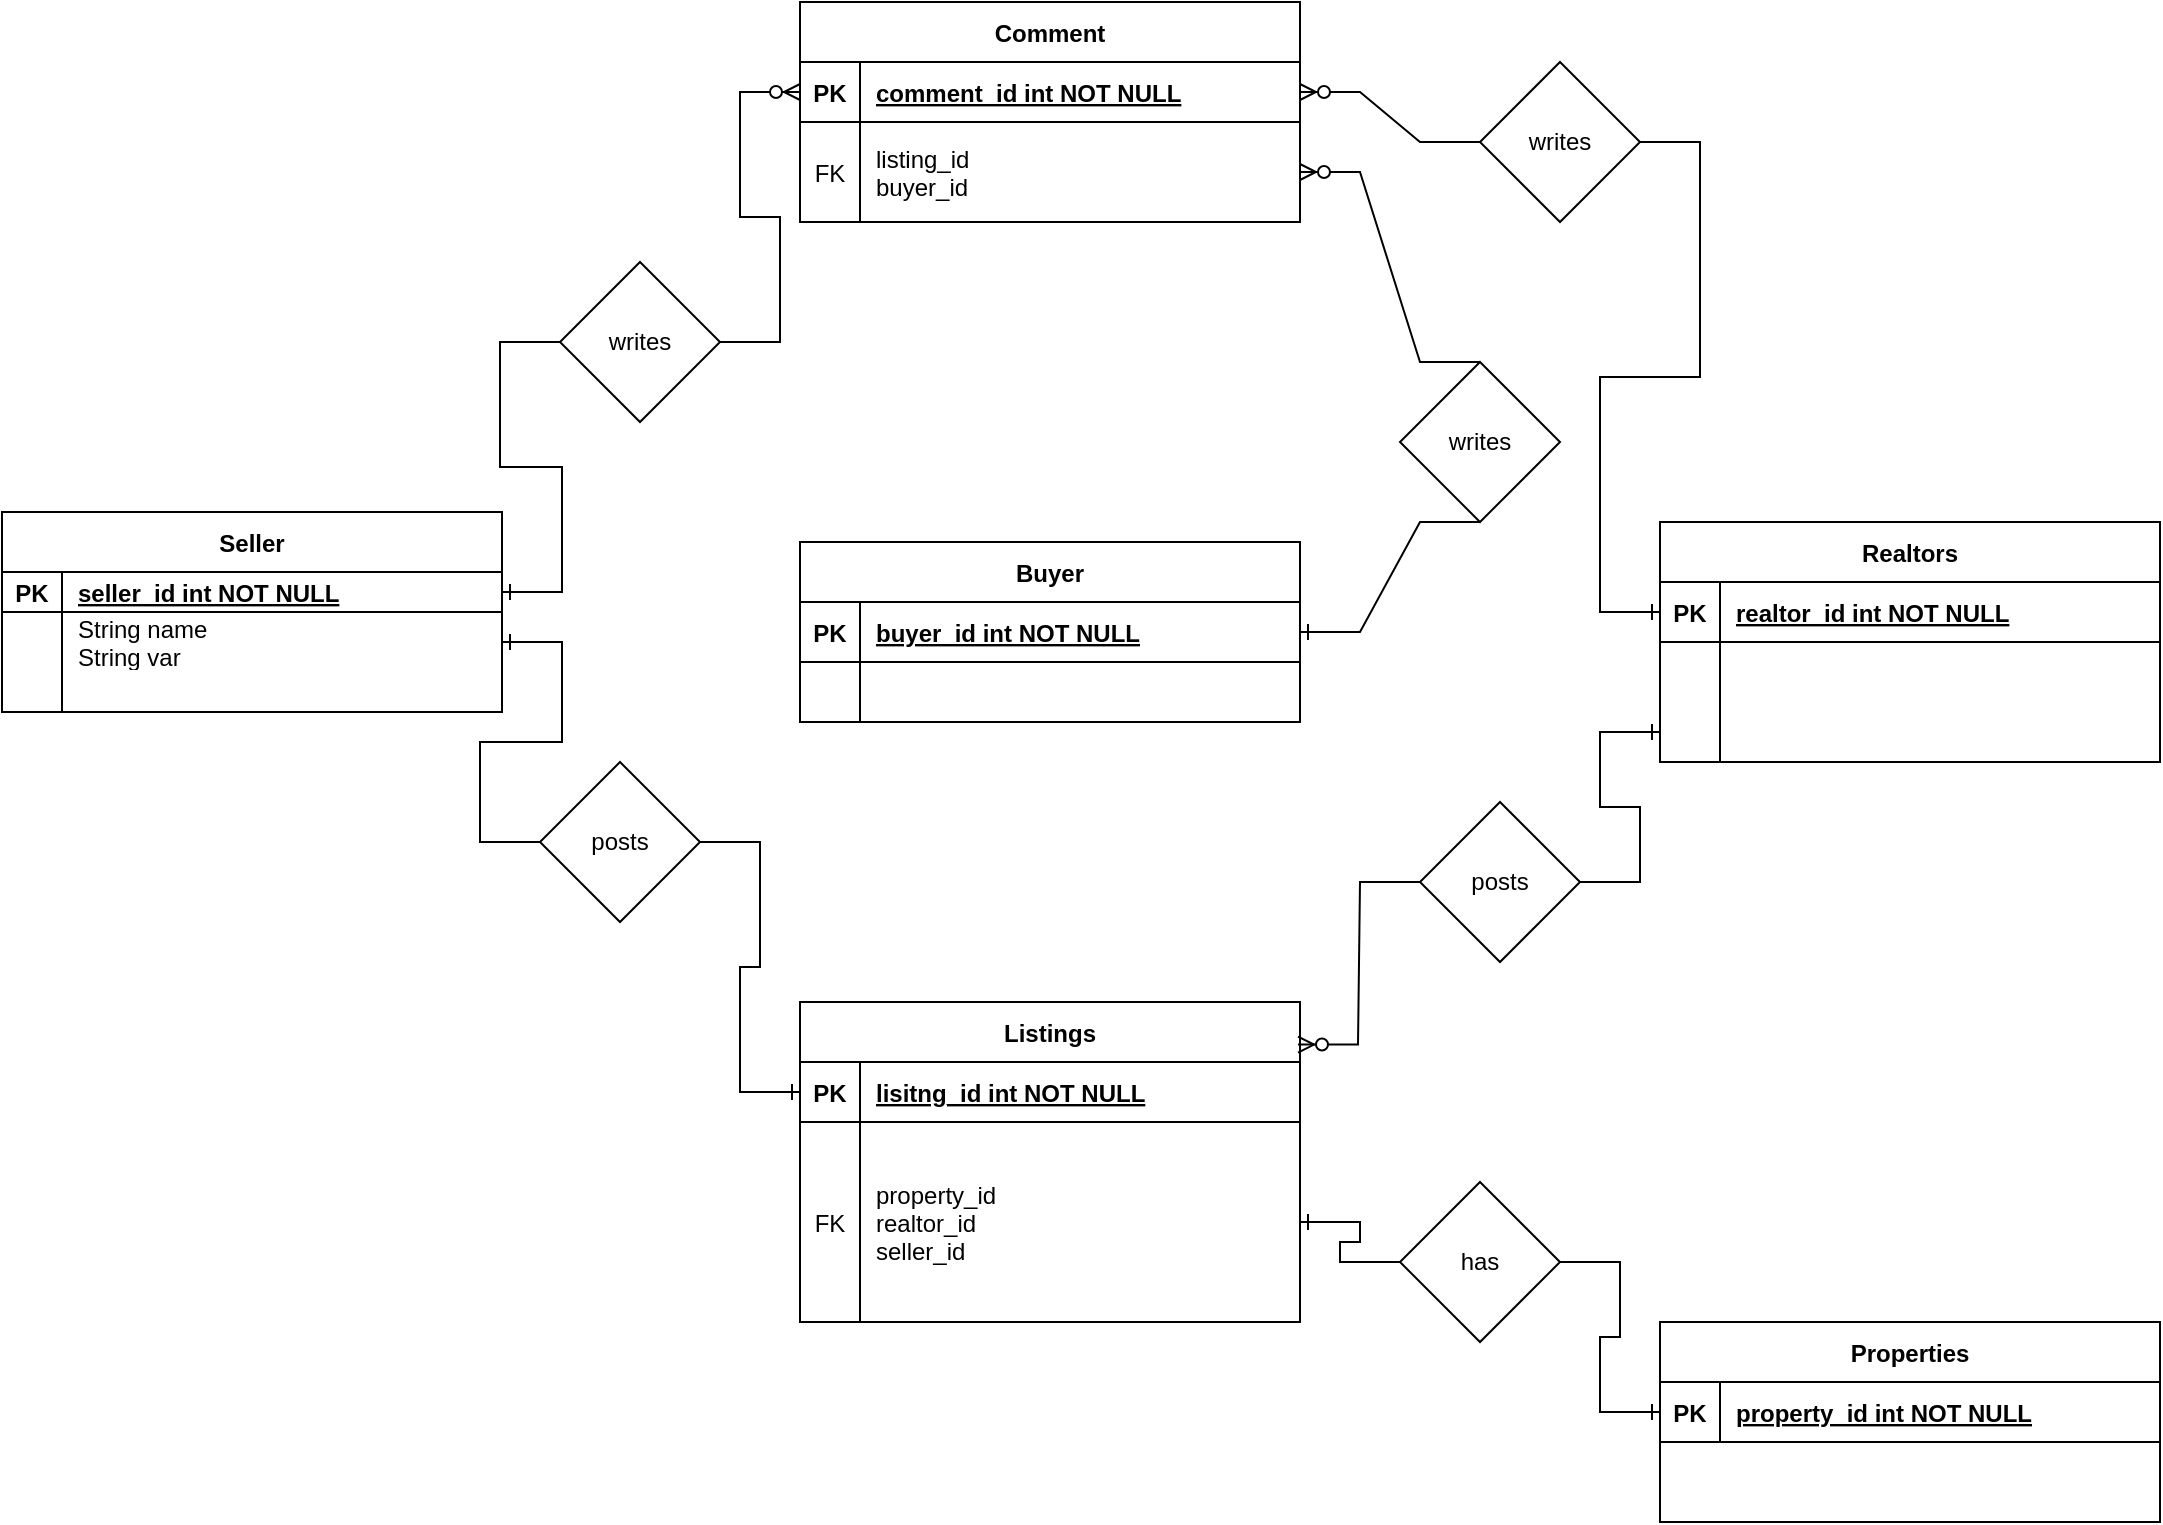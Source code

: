 <mxfile version="22.1.1" type="github">
  <diagram id="R2lEEEUBdFMjLlhIrx00" name="Page-1">
    <mxGraphModel dx="2924" dy="1150" grid="1" gridSize="10" guides="1" tooltips="1" connect="1" arrows="1" fold="1" page="1" pageScale="1" pageWidth="850" pageHeight="1100" math="0" shadow="0" extFonts="Permanent Marker^https://fonts.googleapis.com/css?family=Permanent+Marker">
      <root>
        <mxCell id="0" />
        <mxCell id="1" parent="0" />
        <mxCell id="C-vyLk0tnHw3VtMMgP7b-2" value="Realtors" style="shape=table;startSize=30;container=1;collapsible=1;childLayout=tableLayout;fixedRows=1;rowLines=0;fontStyle=1;align=center;resizeLast=1;" parent="1" vertex="1">
          <mxGeometry x="530" y="300" width="250" height="120" as="geometry" />
        </mxCell>
        <mxCell id="C-vyLk0tnHw3VtMMgP7b-3" value="" style="shape=partialRectangle;collapsible=0;dropTarget=0;pointerEvents=0;fillColor=none;points=[[0,0.5],[1,0.5]];portConstraint=eastwest;top=0;left=0;right=0;bottom=1;" parent="C-vyLk0tnHw3VtMMgP7b-2" vertex="1">
          <mxGeometry y="30" width="250" height="30" as="geometry" />
        </mxCell>
        <mxCell id="C-vyLk0tnHw3VtMMgP7b-4" value="PK" style="shape=partialRectangle;overflow=hidden;connectable=0;fillColor=none;top=0;left=0;bottom=0;right=0;fontStyle=1;" parent="C-vyLk0tnHw3VtMMgP7b-3" vertex="1">
          <mxGeometry width="30" height="30" as="geometry">
            <mxRectangle width="30" height="30" as="alternateBounds" />
          </mxGeometry>
        </mxCell>
        <mxCell id="C-vyLk0tnHw3VtMMgP7b-5" value="realtor_id int NOT NULL " style="shape=partialRectangle;overflow=hidden;connectable=0;fillColor=none;top=0;left=0;bottom=0;right=0;align=left;spacingLeft=6;fontStyle=5;" parent="C-vyLk0tnHw3VtMMgP7b-3" vertex="1">
          <mxGeometry x="30" width="220" height="30" as="geometry">
            <mxRectangle width="220" height="30" as="alternateBounds" />
          </mxGeometry>
        </mxCell>
        <mxCell id="C-vyLk0tnHw3VtMMgP7b-6" value="" style="shape=partialRectangle;collapsible=0;dropTarget=0;pointerEvents=0;fillColor=none;points=[[0,0.5],[1,0.5]];portConstraint=eastwest;top=0;left=0;right=0;bottom=0;" parent="C-vyLk0tnHw3VtMMgP7b-2" vertex="1">
          <mxGeometry y="60" width="250" height="30" as="geometry" />
        </mxCell>
        <mxCell id="C-vyLk0tnHw3VtMMgP7b-7" value="" style="shape=partialRectangle;overflow=hidden;connectable=0;fillColor=none;top=0;left=0;bottom=0;right=0;" parent="C-vyLk0tnHw3VtMMgP7b-6" vertex="1">
          <mxGeometry width="30" height="30" as="geometry">
            <mxRectangle width="30" height="30" as="alternateBounds" />
          </mxGeometry>
        </mxCell>
        <mxCell id="C-vyLk0tnHw3VtMMgP7b-8" value="" style="shape=partialRectangle;overflow=hidden;connectable=0;fillColor=none;top=0;left=0;bottom=0;right=0;align=left;spacingLeft=6;" parent="C-vyLk0tnHw3VtMMgP7b-6" vertex="1">
          <mxGeometry x="30" width="220" height="30" as="geometry">
            <mxRectangle width="220" height="30" as="alternateBounds" />
          </mxGeometry>
        </mxCell>
        <mxCell id="C-vyLk0tnHw3VtMMgP7b-9" value="" style="shape=partialRectangle;collapsible=0;dropTarget=0;pointerEvents=0;fillColor=none;points=[[0,0.5],[1,0.5]];portConstraint=eastwest;top=0;left=0;right=0;bottom=0;" parent="C-vyLk0tnHw3VtMMgP7b-2" vertex="1">
          <mxGeometry y="90" width="250" height="30" as="geometry" />
        </mxCell>
        <mxCell id="C-vyLk0tnHw3VtMMgP7b-10" value="" style="shape=partialRectangle;overflow=hidden;connectable=0;fillColor=none;top=0;left=0;bottom=0;right=0;" parent="C-vyLk0tnHw3VtMMgP7b-9" vertex="1">
          <mxGeometry width="30" height="30" as="geometry">
            <mxRectangle width="30" height="30" as="alternateBounds" />
          </mxGeometry>
        </mxCell>
        <mxCell id="C-vyLk0tnHw3VtMMgP7b-11" value="" style="shape=partialRectangle;overflow=hidden;connectable=0;fillColor=none;top=0;left=0;bottom=0;right=0;align=left;spacingLeft=6;" parent="C-vyLk0tnHw3VtMMgP7b-9" vertex="1">
          <mxGeometry x="30" width="220" height="30" as="geometry">
            <mxRectangle width="220" height="30" as="alternateBounds" />
          </mxGeometry>
        </mxCell>
        <mxCell id="C-vyLk0tnHw3VtMMgP7b-13" value="Seller" style="shape=table;startSize=30;container=1;collapsible=1;childLayout=tableLayout;fixedRows=1;rowLines=0;fontStyle=1;align=center;resizeLast=1;" parent="1" vertex="1">
          <mxGeometry x="-299" y="295" width="250" height="100" as="geometry" />
        </mxCell>
        <mxCell id="C-vyLk0tnHw3VtMMgP7b-14" value="" style="shape=partialRectangle;collapsible=0;dropTarget=0;pointerEvents=0;fillColor=none;points=[[0,0.5],[1,0.5]];portConstraint=eastwest;top=0;left=0;right=0;bottom=1;" parent="C-vyLk0tnHw3VtMMgP7b-13" vertex="1">
          <mxGeometry y="30" width="250" height="20" as="geometry" />
        </mxCell>
        <mxCell id="C-vyLk0tnHw3VtMMgP7b-15" value="PK" style="shape=partialRectangle;overflow=hidden;connectable=0;fillColor=none;top=0;left=0;bottom=0;right=0;fontStyle=1;" parent="C-vyLk0tnHw3VtMMgP7b-14" vertex="1">
          <mxGeometry width="30" height="20" as="geometry">
            <mxRectangle width="30" height="20" as="alternateBounds" />
          </mxGeometry>
        </mxCell>
        <mxCell id="C-vyLk0tnHw3VtMMgP7b-16" value="seller_id int NOT NULL " style="shape=partialRectangle;overflow=hidden;connectable=0;fillColor=none;top=0;left=0;bottom=0;right=0;align=left;spacingLeft=6;fontStyle=5;" parent="C-vyLk0tnHw3VtMMgP7b-14" vertex="1">
          <mxGeometry x="30" width="220" height="20" as="geometry">
            <mxRectangle width="220" height="20" as="alternateBounds" />
          </mxGeometry>
        </mxCell>
        <mxCell id="C-vyLk0tnHw3VtMMgP7b-17" value="" style="shape=partialRectangle;collapsible=0;dropTarget=0;pointerEvents=0;fillColor=none;points=[[0,0.5],[1,0.5]];portConstraint=eastwest;top=0;left=0;right=0;bottom=0;" parent="C-vyLk0tnHw3VtMMgP7b-13" vertex="1">
          <mxGeometry y="50" width="250" height="30" as="geometry" />
        </mxCell>
        <mxCell id="C-vyLk0tnHw3VtMMgP7b-18" value="" style="shape=partialRectangle;overflow=hidden;connectable=0;fillColor=none;top=0;left=0;bottom=0;right=0;" parent="C-vyLk0tnHw3VtMMgP7b-17" vertex="1">
          <mxGeometry width="30" height="30" as="geometry">
            <mxRectangle width="30" height="30" as="alternateBounds" />
          </mxGeometry>
        </mxCell>
        <mxCell id="C-vyLk0tnHw3VtMMgP7b-19" value="String name&#xa;String var" style="shape=partialRectangle;overflow=hidden;connectable=0;fillColor=none;top=0;left=0;bottom=0;right=0;align=left;spacingLeft=6;" parent="C-vyLk0tnHw3VtMMgP7b-17" vertex="1">
          <mxGeometry x="30" width="220" height="30" as="geometry">
            <mxRectangle width="220" height="30" as="alternateBounds" />
          </mxGeometry>
        </mxCell>
        <mxCell id="C-vyLk0tnHw3VtMMgP7b-20" value="" style="shape=partialRectangle;collapsible=0;dropTarget=0;pointerEvents=0;fillColor=none;points=[[0,0.5],[1,0.5]];portConstraint=eastwest;top=0;left=0;right=0;bottom=0;" parent="C-vyLk0tnHw3VtMMgP7b-13" vertex="1">
          <mxGeometry y="80" width="250" height="20" as="geometry" />
        </mxCell>
        <mxCell id="C-vyLk0tnHw3VtMMgP7b-21" value="" style="shape=partialRectangle;overflow=hidden;connectable=0;fillColor=none;top=0;left=0;bottom=0;right=0;" parent="C-vyLk0tnHw3VtMMgP7b-20" vertex="1">
          <mxGeometry width="30" height="20" as="geometry">
            <mxRectangle width="30" height="20" as="alternateBounds" />
          </mxGeometry>
        </mxCell>
        <mxCell id="C-vyLk0tnHw3VtMMgP7b-22" value="" style="shape=partialRectangle;overflow=hidden;connectable=0;fillColor=none;top=0;left=0;bottom=0;right=0;align=left;spacingLeft=6;" parent="C-vyLk0tnHw3VtMMgP7b-20" vertex="1">
          <mxGeometry x="30" width="220" height="20" as="geometry">
            <mxRectangle width="220" height="20" as="alternateBounds" />
          </mxGeometry>
        </mxCell>
        <mxCell id="9ItZ9cUg6uGMBitAFc0N-2" value="Listings" style="shape=table;startSize=30;container=1;collapsible=1;childLayout=tableLayout;fixedRows=1;rowLines=0;fontStyle=1;align=center;resizeLast=1;" parent="1" vertex="1">
          <mxGeometry x="100" y="540" width="250" height="160" as="geometry" />
        </mxCell>
        <mxCell id="9ItZ9cUg6uGMBitAFc0N-3" value="" style="shape=partialRectangle;collapsible=0;dropTarget=0;pointerEvents=0;fillColor=none;points=[[0,0.5],[1,0.5]];portConstraint=eastwest;top=0;left=0;right=0;bottom=1;" parent="9ItZ9cUg6uGMBitAFc0N-2" vertex="1">
          <mxGeometry y="30" width="250" height="30" as="geometry" />
        </mxCell>
        <mxCell id="9ItZ9cUg6uGMBitAFc0N-4" value="PK" style="shape=partialRectangle;overflow=hidden;connectable=0;fillColor=none;top=0;left=0;bottom=0;right=0;fontStyle=1;" parent="9ItZ9cUg6uGMBitAFc0N-3" vertex="1">
          <mxGeometry width="30" height="30" as="geometry">
            <mxRectangle width="30" height="30" as="alternateBounds" />
          </mxGeometry>
        </mxCell>
        <mxCell id="9ItZ9cUg6uGMBitAFc0N-5" value="lisitng_id int NOT NULL " style="shape=partialRectangle;overflow=hidden;connectable=0;fillColor=none;top=0;left=0;bottom=0;right=0;align=left;spacingLeft=6;fontStyle=5;" parent="9ItZ9cUg6uGMBitAFc0N-3" vertex="1">
          <mxGeometry x="30" width="220" height="30" as="geometry">
            <mxRectangle width="220" height="30" as="alternateBounds" />
          </mxGeometry>
        </mxCell>
        <mxCell id="9ItZ9cUg6uGMBitAFc0N-6" value="" style="shape=partialRectangle;collapsible=0;dropTarget=0;pointerEvents=0;fillColor=none;points=[[0,0.5],[1,0.5]];portConstraint=eastwest;top=0;left=0;right=0;bottom=0;" parent="9ItZ9cUg6uGMBitAFc0N-2" vertex="1">
          <mxGeometry y="60" width="250" height="100" as="geometry" />
        </mxCell>
        <mxCell id="9ItZ9cUg6uGMBitAFc0N-7" value="FK" style="shape=partialRectangle;overflow=hidden;connectable=0;fillColor=none;top=0;left=0;bottom=0;right=0;" parent="9ItZ9cUg6uGMBitAFc0N-6" vertex="1">
          <mxGeometry width="30" height="100" as="geometry">
            <mxRectangle width="30" height="100" as="alternateBounds" />
          </mxGeometry>
        </mxCell>
        <mxCell id="9ItZ9cUg6uGMBitAFc0N-8" value="property_id&#xa;realtor_id&#xa;seller_id" style="shape=partialRectangle;overflow=hidden;connectable=0;fillColor=none;top=0;left=0;bottom=0;right=0;align=left;spacingLeft=6;" parent="9ItZ9cUg6uGMBitAFc0N-6" vertex="1">
          <mxGeometry x="30" width="220" height="100" as="geometry">
            <mxRectangle width="220" height="100" as="alternateBounds" />
          </mxGeometry>
        </mxCell>
        <mxCell id="9ItZ9cUg6uGMBitAFc0N-9" value="Buyer" style="shape=table;startSize=30;container=1;collapsible=1;childLayout=tableLayout;fixedRows=1;rowLines=0;fontStyle=1;align=center;resizeLast=1;" parent="1" vertex="1">
          <mxGeometry x="100" y="310" width="250" height="90" as="geometry" />
        </mxCell>
        <mxCell id="9ItZ9cUg6uGMBitAFc0N-10" value="" style="shape=partialRectangle;collapsible=0;dropTarget=0;pointerEvents=0;fillColor=none;points=[[0,0.5],[1,0.5]];portConstraint=eastwest;top=0;left=0;right=0;bottom=1;" parent="9ItZ9cUg6uGMBitAFc0N-9" vertex="1">
          <mxGeometry y="30" width="250" height="30" as="geometry" />
        </mxCell>
        <mxCell id="9ItZ9cUg6uGMBitAFc0N-11" value="PK" style="shape=partialRectangle;overflow=hidden;connectable=0;fillColor=none;top=0;left=0;bottom=0;right=0;fontStyle=1;" parent="9ItZ9cUg6uGMBitAFc0N-10" vertex="1">
          <mxGeometry width="30" height="30" as="geometry">
            <mxRectangle width="30" height="30" as="alternateBounds" />
          </mxGeometry>
        </mxCell>
        <mxCell id="9ItZ9cUg6uGMBitAFc0N-12" value="buyer_id int NOT NULL " style="shape=partialRectangle;overflow=hidden;connectable=0;fillColor=none;top=0;left=0;bottom=0;right=0;align=left;spacingLeft=6;fontStyle=5;" parent="9ItZ9cUg6uGMBitAFc0N-10" vertex="1">
          <mxGeometry x="30" width="220" height="30" as="geometry">
            <mxRectangle width="220" height="30" as="alternateBounds" />
          </mxGeometry>
        </mxCell>
        <mxCell id="9ItZ9cUg6uGMBitAFc0N-13" value="" style="shape=partialRectangle;collapsible=0;dropTarget=0;pointerEvents=0;fillColor=none;points=[[0,0.5],[1,0.5]];portConstraint=eastwest;top=0;left=0;right=0;bottom=0;" parent="9ItZ9cUg6uGMBitAFc0N-9" vertex="1">
          <mxGeometry y="60" width="250" height="30" as="geometry" />
        </mxCell>
        <mxCell id="9ItZ9cUg6uGMBitAFc0N-14" value="" style="shape=partialRectangle;overflow=hidden;connectable=0;fillColor=none;top=0;left=0;bottom=0;right=0;" parent="9ItZ9cUg6uGMBitAFc0N-13" vertex="1">
          <mxGeometry width="30" height="30" as="geometry">
            <mxRectangle width="30" height="30" as="alternateBounds" />
          </mxGeometry>
        </mxCell>
        <mxCell id="9ItZ9cUg6uGMBitAFc0N-15" value="" style="shape=partialRectangle;overflow=hidden;connectable=0;fillColor=none;top=0;left=0;bottom=0;right=0;align=left;spacingLeft=6;" parent="9ItZ9cUg6uGMBitAFc0N-13" vertex="1">
          <mxGeometry x="30" width="220" height="30" as="geometry">
            <mxRectangle width="220" height="30" as="alternateBounds" />
          </mxGeometry>
        </mxCell>
        <mxCell id="9ItZ9cUg6uGMBitAFc0N-16" value="Properties" style="shape=table;startSize=30;container=1;collapsible=1;childLayout=tableLayout;fixedRows=1;rowLines=0;fontStyle=1;align=center;resizeLast=1;" parent="1" vertex="1">
          <mxGeometry x="530" y="700" width="250" height="100" as="geometry" />
        </mxCell>
        <mxCell id="9ItZ9cUg6uGMBitAFc0N-17" value="" style="shape=partialRectangle;collapsible=0;dropTarget=0;pointerEvents=0;fillColor=none;points=[[0,0.5],[1,0.5]];portConstraint=eastwest;top=0;left=0;right=0;bottom=1;" parent="9ItZ9cUg6uGMBitAFc0N-16" vertex="1">
          <mxGeometry y="30" width="250" height="30" as="geometry" />
        </mxCell>
        <mxCell id="9ItZ9cUg6uGMBitAFc0N-18" value="PK" style="shape=partialRectangle;overflow=hidden;connectable=0;fillColor=none;top=0;left=0;bottom=0;right=0;fontStyle=1;" parent="9ItZ9cUg6uGMBitAFc0N-17" vertex="1">
          <mxGeometry width="30" height="30" as="geometry">
            <mxRectangle width="30" height="30" as="alternateBounds" />
          </mxGeometry>
        </mxCell>
        <mxCell id="9ItZ9cUg6uGMBitAFc0N-19" value="property_id int NOT NULL " style="shape=partialRectangle;overflow=hidden;connectable=0;fillColor=none;top=0;left=0;bottom=0;right=0;align=left;spacingLeft=6;fontStyle=5;" parent="9ItZ9cUg6uGMBitAFc0N-17" vertex="1">
          <mxGeometry x="30" width="220" height="30" as="geometry">
            <mxRectangle width="220" height="30" as="alternateBounds" />
          </mxGeometry>
        </mxCell>
        <mxCell id="9ItZ9cUg6uGMBitAFc0N-23" value="Comment" style="shape=table;startSize=30;container=1;collapsible=1;childLayout=tableLayout;fixedRows=1;rowLines=0;fontStyle=1;align=center;resizeLast=1;" parent="1" vertex="1">
          <mxGeometry x="100" y="40" width="250" height="110" as="geometry" />
        </mxCell>
        <mxCell id="9ItZ9cUg6uGMBitAFc0N-24" value="" style="shape=partialRectangle;collapsible=0;dropTarget=0;pointerEvents=0;fillColor=none;points=[[0,0.5],[1,0.5]];portConstraint=eastwest;top=0;left=0;right=0;bottom=1;" parent="9ItZ9cUg6uGMBitAFc0N-23" vertex="1">
          <mxGeometry y="30" width="250" height="30" as="geometry" />
        </mxCell>
        <mxCell id="9ItZ9cUg6uGMBitAFc0N-25" value="PK" style="shape=partialRectangle;overflow=hidden;connectable=0;fillColor=none;top=0;left=0;bottom=0;right=0;fontStyle=1;" parent="9ItZ9cUg6uGMBitAFc0N-24" vertex="1">
          <mxGeometry width="30" height="30" as="geometry">
            <mxRectangle width="30" height="30" as="alternateBounds" />
          </mxGeometry>
        </mxCell>
        <mxCell id="9ItZ9cUg6uGMBitAFc0N-26" value="comment_id int NOT NULL " style="shape=partialRectangle;overflow=hidden;connectable=0;fillColor=none;top=0;left=0;bottom=0;right=0;align=left;spacingLeft=6;fontStyle=5;" parent="9ItZ9cUg6uGMBitAFc0N-24" vertex="1">
          <mxGeometry x="30" width="220" height="30" as="geometry">
            <mxRectangle width="220" height="30" as="alternateBounds" />
          </mxGeometry>
        </mxCell>
        <mxCell id="9ItZ9cUg6uGMBitAFc0N-27" value="" style="shape=partialRectangle;collapsible=0;dropTarget=0;pointerEvents=0;fillColor=none;points=[[0,0.5],[1,0.5]];portConstraint=eastwest;top=0;left=0;right=0;bottom=0;" parent="9ItZ9cUg6uGMBitAFc0N-23" vertex="1">
          <mxGeometry y="60" width="250" height="50" as="geometry" />
        </mxCell>
        <mxCell id="9ItZ9cUg6uGMBitAFc0N-28" value="FK" style="shape=partialRectangle;overflow=hidden;connectable=0;fillColor=none;top=0;left=0;bottom=0;right=0;" parent="9ItZ9cUg6uGMBitAFc0N-27" vertex="1">
          <mxGeometry width="30" height="50" as="geometry">
            <mxRectangle width="30" height="50" as="alternateBounds" />
          </mxGeometry>
        </mxCell>
        <mxCell id="9ItZ9cUg6uGMBitAFc0N-29" value="listing_id&#xa;buyer_id" style="shape=partialRectangle;overflow=hidden;connectable=0;fillColor=none;top=0;left=0;bottom=0;right=0;align=left;spacingLeft=6;" parent="9ItZ9cUg6uGMBitAFc0N-27" vertex="1">
          <mxGeometry x="30" width="220" height="50" as="geometry">
            <mxRectangle width="220" height="50" as="alternateBounds" />
          </mxGeometry>
        </mxCell>
        <mxCell id="nix4G29RsEgURfCwKDlk-2" value="" style="edgeStyle=entityRelationEdgeStyle;fontSize=12;html=1;endArrow=ERone;endFill=1;rounded=0;exitX=1;exitY=0.5;exitDx=0;exitDy=0;entryX=0;entryY=0.5;entryDx=0;entryDy=0;" parent="1" source="73y1QWCMxDtzt6Ezmgns-8" target="C-vyLk0tnHw3VtMMgP7b-9" edge="1">
          <mxGeometry width="100" height="100" relative="1" as="geometry">
            <mxPoint x="560" y="562" as="sourcePoint" />
            <mxPoint x="610" y="480" as="targetPoint" />
            <Array as="points">
              <mxPoint x="543.33" y="837" />
              <mxPoint x="763.33" y="667" />
              <mxPoint x="423.33" y="697" />
              <mxPoint x="313.33" y="677" />
              <mxPoint x="353.33" y="837" />
              <mxPoint x="573.33" y="957" />
            </Array>
          </mxGeometry>
        </mxCell>
        <mxCell id="73y1QWCMxDtzt6Ezmgns-1" value="writes" style="rhombus;whiteSpace=wrap;html=1;" parent="1" vertex="1">
          <mxGeometry x="-20" y="170" width="80" height="80" as="geometry" />
        </mxCell>
        <mxCell id="m_gspWAGpnKj4hdoR3r6-2" value="" style="edgeStyle=entityRelationEdgeStyle;fontSize=12;html=1;endArrow=ERzeroToMany;endFill=1;rounded=0;entryX=0;entryY=0.5;entryDx=0;entryDy=0;exitX=1;exitY=0.5;exitDx=0;exitDy=0;" parent="1" source="73y1QWCMxDtzt6Ezmgns-1" target="9ItZ9cUg6uGMBitAFc0N-24" edge="1">
          <mxGeometry width="100" height="100" relative="1" as="geometry">
            <mxPoint x="50" y="225" as="sourcePoint" />
            <mxPoint x="80" y="100" as="targetPoint" />
            <Array as="points">
              <mxPoint x="730" y="-465" />
            </Array>
          </mxGeometry>
        </mxCell>
        <mxCell id="73y1QWCMxDtzt6Ezmgns-3" value="writes" style="rhombus;whiteSpace=wrap;html=1;" parent="1" vertex="1">
          <mxGeometry x="400" y="220" width="80" height="80" as="geometry" />
        </mxCell>
        <mxCell id="m_gspWAGpnKj4hdoR3r6-4" value="" style="edgeStyle=entityRelationEdgeStyle;fontSize=12;html=1;endArrow=ERone;endFill=1;rounded=0;entryX=1;entryY=0.5;entryDx=0;entryDy=0;exitX=0;exitY=0.5;exitDx=0;exitDy=0;" parent="1" source="73y1QWCMxDtzt6Ezmgns-1" target="C-vyLk0tnHw3VtMMgP7b-14" edge="1">
          <mxGeometry width="100" height="100" relative="1" as="geometry">
            <mxPoint x="30" y="340" as="sourcePoint" />
            <mxPoint x="130" y="240" as="targetPoint" />
          </mxGeometry>
        </mxCell>
        <mxCell id="73y1QWCMxDtzt6Ezmgns-5" value="writes" style="rhombus;whiteSpace=wrap;html=1;" parent="1" vertex="1">
          <mxGeometry x="440" y="70" width="80" height="80" as="geometry" />
        </mxCell>
        <mxCell id="73y1QWCMxDtzt6Ezmgns-8" value="posts" style="rhombus;whiteSpace=wrap;html=1;" parent="1" vertex="1">
          <mxGeometry x="410" y="440" width="80" height="80" as="geometry" />
        </mxCell>
        <mxCell id="73y1QWCMxDtzt6Ezmgns-10" value="posts" style="rhombus;whiteSpace=wrap;html=1;" parent="1" vertex="1">
          <mxGeometry x="-30" y="420" width="80" height="80" as="geometry" />
        </mxCell>
        <mxCell id="0vyX6IBHM-0Y4JyHBVzO-1" value="" style="edgeStyle=entityRelationEdgeStyle;fontSize=12;html=1;endArrow=ERone;endFill=1;rounded=0;entryX=1;entryY=0.5;entryDx=0;entryDy=0;exitX=0;exitY=0.5;exitDx=0;exitDy=0;" parent="1" source="73y1QWCMxDtzt6Ezmgns-10" target="C-vyLk0tnHw3VtMMgP7b-17" edge="1">
          <mxGeometry width="100" height="100" relative="1" as="geometry">
            <mxPoint x="-190" y="560" as="sourcePoint" />
            <mxPoint x="-90" y="460" as="targetPoint" />
          </mxGeometry>
        </mxCell>
        <mxCell id="0vyX6IBHM-0Y4JyHBVzO-2" value="" style="edgeStyle=entityRelationEdgeStyle;fontSize=12;html=1;endArrow=ERone;endFill=1;rounded=0;entryX=0;entryY=0.5;entryDx=0;entryDy=0;exitX=1;exitY=0.5;exitDx=0;exitDy=0;" parent="1" source="73y1QWCMxDtzt6Ezmgns-10" target="9ItZ9cUg6uGMBitAFc0N-3" edge="1">
          <mxGeometry width="100" height="100" relative="1" as="geometry">
            <mxPoint x="-110" y="650" as="sourcePoint" />
            <mxPoint x="-10" y="550" as="targetPoint" />
          </mxGeometry>
        </mxCell>
        <mxCell id="0vyX6IBHM-0Y4JyHBVzO-3" value="" style="edgeStyle=entityRelationEdgeStyle;fontSize=12;html=1;endArrow=ERone;endFill=1;rounded=0;entryX=0;entryY=0.5;entryDx=0;entryDy=0;exitX=1;exitY=0.5;exitDx=0;exitDy=0;" parent="1" source="73y1QWCMxDtzt6Ezmgns-5" target="C-vyLk0tnHw3VtMMgP7b-3" edge="1">
          <mxGeometry width="100" height="100" relative="1" as="geometry">
            <mxPoint x="-260" y="650" as="sourcePoint" />
            <mxPoint x="-160" y="550" as="targetPoint" />
          </mxGeometry>
        </mxCell>
        <mxCell id="0vyX6IBHM-0Y4JyHBVzO-4" value="" style="edgeStyle=entityRelationEdgeStyle;fontSize=12;html=1;endArrow=ERone;endFill=1;rounded=0;entryX=1;entryY=0.5;entryDx=0;entryDy=0;exitX=0.5;exitY=1;exitDx=0;exitDy=0;" parent="1" source="73y1QWCMxDtzt6Ezmgns-3" target="9ItZ9cUg6uGMBitAFc0N-10" edge="1">
          <mxGeometry width="100" height="100" relative="1" as="geometry">
            <mxPoint x="-160" y="650" as="sourcePoint" />
            <mxPoint x="-60" y="550" as="targetPoint" />
          </mxGeometry>
        </mxCell>
        <mxCell id="0vyX6IBHM-0Y4JyHBVzO-5" value="" style="edgeStyle=entityRelationEdgeStyle;fontSize=12;html=1;endArrow=ERzeroToMany;endFill=1;rounded=0;exitX=0.5;exitY=0;exitDx=0;exitDy=0;entryX=1;entryY=0.5;entryDx=0;entryDy=0;" parent="1" source="73y1QWCMxDtzt6Ezmgns-3" target="9ItZ9cUg6uGMBitAFc0N-27" edge="1">
          <mxGeometry width="100" height="100" relative="1" as="geometry">
            <mxPoint x="325" y="260" as="sourcePoint" />
            <mxPoint x="425" y="160" as="targetPoint" />
          </mxGeometry>
        </mxCell>
        <mxCell id="0vyX6IBHM-0Y4JyHBVzO-6" value="" style="edgeStyle=entityRelationEdgeStyle;fontSize=12;html=1;endArrow=ERzeroToMany;endFill=1;rounded=0;exitX=0;exitY=0.5;exitDx=0;exitDy=0;entryX=1;entryY=0.5;entryDx=0;entryDy=0;" parent="1" source="73y1QWCMxDtzt6Ezmgns-5" target="9ItZ9cUg6uGMBitAFc0N-24" edge="1">
          <mxGeometry width="100" height="100" relative="1" as="geometry">
            <mxPoint x="-50" y="640" as="sourcePoint" />
            <mxPoint x="50" y="540" as="targetPoint" />
          </mxGeometry>
        </mxCell>
        <mxCell id="0vyX6IBHM-0Y4JyHBVzO-7" value="" style="edgeStyle=entityRelationEdgeStyle;fontSize=12;html=1;endArrow=ERzeroToMany;endFill=1;rounded=0;exitX=0;exitY=0.5;exitDx=0;exitDy=0;entryX=0.996;entryY=0.133;entryDx=0;entryDy=0;entryPerimeter=0;" parent="1" source="73y1QWCMxDtzt6Ezmgns-8" target="9ItZ9cUg6uGMBitAFc0N-2" edge="1">
          <mxGeometry width="100" height="100" relative="1" as="geometry">
            <mxPoint x="-50" y="640" as="sourcePoint" />
            <mxPoint x="50" y="540" as="targetPoint" />
          </mxGeometry>
        </mxCell>
        <mxCell id="73y1QWCMxDtzt6Ezmgns-12" value="has" style="rhombus;whiteSpace=wrap;html=1;" parent="1" vertex="1">
          <mxGeometry x="400" y="630" width="80" height="80" as="geometry" />
        </mxCell>
        <mxCell id="0vyX6IBHM-0Y4JyHBVzO-8" value="" style="edgeStyle=entityRelationEdgeStyle;fontSize=12;html=1;endArrow=ERone;endFill=1;rounded=0;entryX=1;entryY=0.5;entryDx=0;entryDy=0;exitX=0;exitY=0.5;exitDx=0;exitDy=0;" parent="1" source="73y1QWCMxDtzt6Ezmgns-12" target="9ItZ9cUg6uGMBitAFc0N-6" edge="1">
          <mxGeometry width="100" height="100" relative="1" as="geometry">
            <mxPoint x="-50" y="640" as="sourcePoint" />
            <mxPoint x="50" y="540" as="targetPoint" />
          </mxGeometry>
        </mxCell>
        <mxCell id="0vyX6IBHM-0Y4JyHBVzO-9" value="" style="edgeStyle=entityRelationEdgeStyle;fontSize=12;html=1;endArrow=ERone;endFill=1;rounded=0;entryX=0;entryY=0.5;entryDx=0;entryDy=0;" parent="1" source="73y1QWCMxDtzt6Ezmgns-12" target="9ItZ9cUg6uGMBitAFc0N-17" edge="1">
          <mxGeometry width="100" height="100" relative="1" as="geometry">
            <mxPoint x="100" y="890" as="sourcePoint" />
            <mxPoint x="200" y="790" as="targetPoint" />
          </mxGeometry>
        </mxCell>
      </root>
    </mxGraphModel>
  </diagram>
</mxfile>
